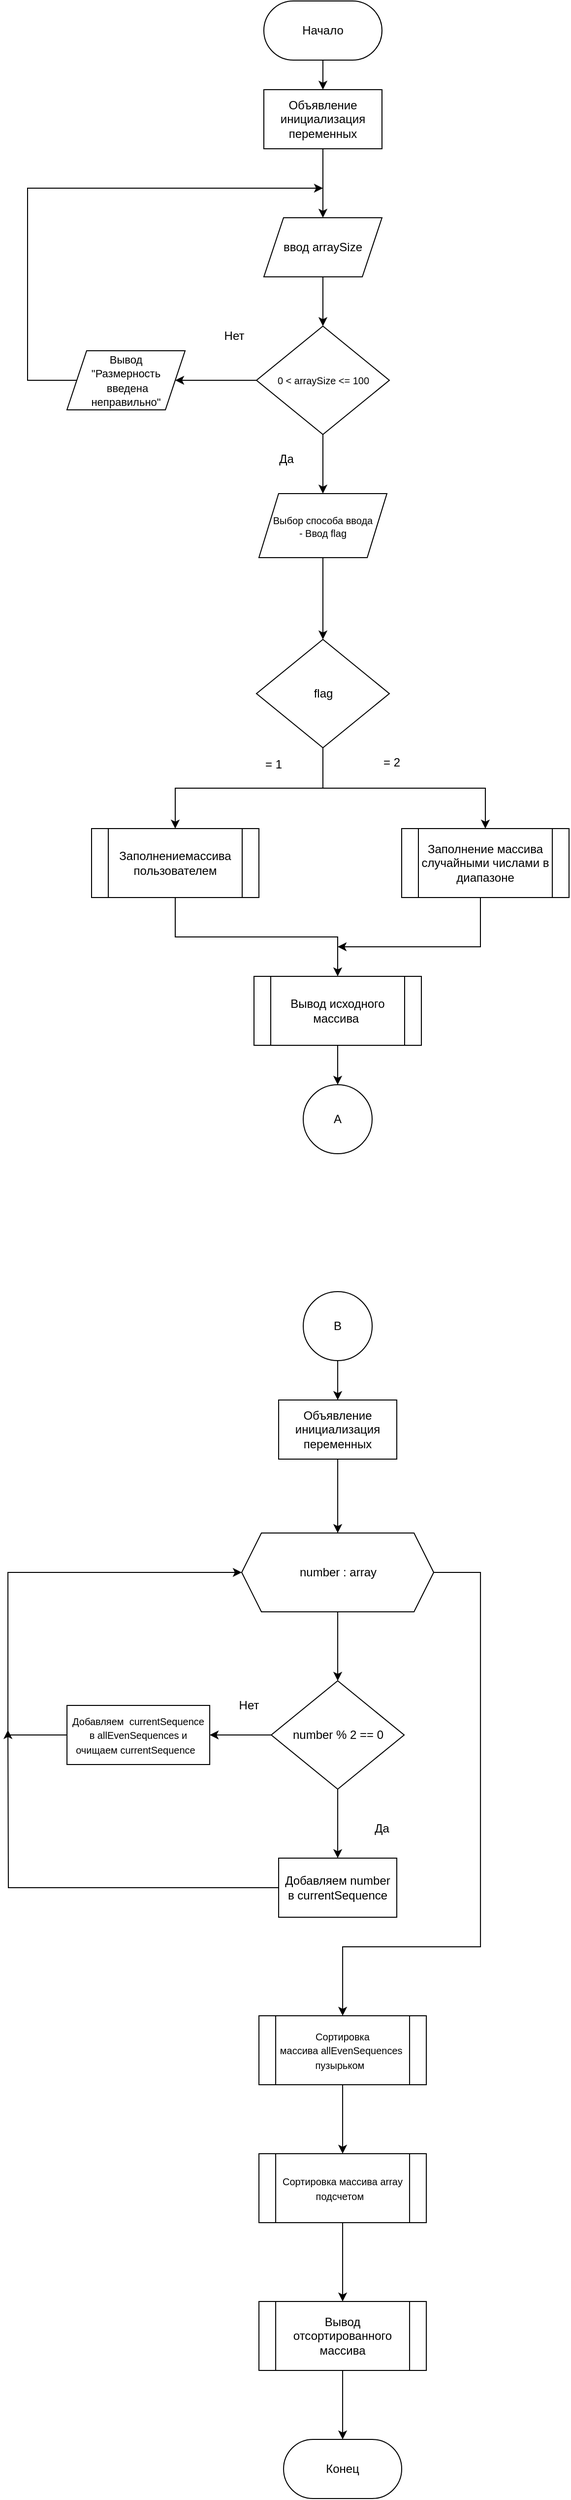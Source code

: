 <mxfile version="24.8.6">
  <diagram name="Страница — 1" id="WH3BdvgSFYpvYEeZCVCw">
    <mxGraphModel dx="1603" dy="885" grid="1" gridSize="10" guides="1" tooltips="1" connect="1" arrows="1" fold="1" page="1" pageScale="1" pageWidth="827" pageHeight="1169" math="0" shadow="0">
      <root>
        <mxCell id="0" />
        <mxCell id="1" parent="0" />
        <mxCell id="vzc5y1k5PjnZ1iydnmMH-1" style="edgeStyle=orthogonalEdgeStyle;rounded=0;orthogonalLoop=1;jettySize=auto;html=1;entryX=0.5;entryY=0;entryDx=0;entryDy=0;" edge="1" parent="1" source="vzc5y1k5PjnZ1iydnmMH-2" target="vzc5y1k5PjnZ1iydnmMH-31">
          <mxGeometry relative="1" as="geometry" />
        </mxCell>
        <mxCell id="vzc5y1k5PjnZ1iydnmMH-2" value="Начало" style="rounded=1;whiteSpace=wrap;html=1;arcSize=50;" vertex="1" parent="1">
          <mxGeometry x="360" y="30" width="120" height="60" as="geometry" />
        </mxCell>
        <mxCell id="vzc5y1k5PjnZ1iydnmMH-3" style="edgeStyle=orthogonalEdgeStyle;rounded=0;orthogonalLoop=1;jettySize=auto;html=1;entryX=0.5;entryY=0;entryDx=0;entryDy=0;" edge="1" parent="1" source="vzc5y1k5PjnZ1iydnmMH-4" target="vzc5y1k5PjnZ1iydnmMH-7">
          <mxGeometry relative="1" as="geometry" />
        </mxCell>
        <mxCell id="vzc5y1k5PjnZ1iydnmMH-4" value="ввод arraySize" style="shape=parallelogram;perimeter=parallelogramPerimeter;whiteSpace=wrap;html=1;fixedSize=1;" vertex="1" parent="1">
          <mxGeometry x="360" y="250" width="120" height="60" as="geometry" />
        </mxCell>
        <mxCell id="vzc5y1k5PjnZ1iydnmMH-5" style="edgeStyle=orthogonalEdgeStyle;rounded=0;orthogonalLoop=1;jettySize=auto;html=1;entryX=1;entryY=0.5;entryDx=0;entryDy=0;" edge="1" parent="1" source="vzc5y1k5PjnZ1iydnmMH-7" target="vzc5y1k5PjnZ1iydnmMH-9">
          <mxGeometry relative="1" as="geometry" />
        </mxCell>
        <mxCell id="vzc5y1k5PjnZ1iydnmMH-50" style="edgeStyle=orthogonalEdgeStyle;rounded=0;orthogonalLoop=1;jettySize=auto;html=1;entryX=0.5;entryY=0;entryDx=0;entryDy=0;" edge="1" parent="1" source="vzc5y1k5PjnZ1iydnmMH-7" target="vzc5y1k5PjnZ1iydnmMH-16">
          <mxGeometry relative="1" as="geometry" />
        </mxCell>
        <mxCell id="vzc5y1k5PjnZ1iydnmMH-7" value="&lt;font style=&quot;font-size: 10px;&quot;&gt;0 &amp;lt; arraySize &amp;lt;= 100&lt;/font&gt;" style="rhombus;whiteSpace=wrap;html=1;" vertex="1" parent="1">
          <mxGeometry x="352.5" y="360" width="135" height="110" as="geometry" />
        </mxCell>
        <mxCell id="vzc5y1k5PjnZ1iydnmMH-8" style="edgeStyle=orthogonalEdgeStyle;rounded=0;orthogonalLoop=1;jettySize=auto;html=1;exitX=0;exitY=0.5;exitDx=0;exitDy=0;" edge="1" parent="1" source="vzc5y1k5PjnZ1iydnmMH-9">
          <mxGeometry relative="1" as="geometry">
            <mxPoint x="420" y="220" as="targetPoint" />
            <Array as="points">
              <mxPoint x="120" y="415" />
              <mxPoint x="120" y="220" />
            </Array>
          </mxGeometry>
        </mxCell>
        <mxCell id="vzc5y1k5PjnZ1iydnmMH-9" value="&lt;font style=&quot;font-size: 11px;&quot;&gt;Вывод&lt;br&gt;&quot;&lt;/font&gt;&lt;span style=&quot;font-size: 11px;&quot;&gt;Размерность&lt;/span&gt;&lt;div&gt;&lt;span style=&quot;font-size: 11px;&quot;&gt;&amp;nbsp;введена неправильно&lt;/span&gt;&lt;span style=&quot;font-size: 11px; background-color: initial;&quot;&gt;&quot;&lt;/span&gt;&lt;/div&gt;" style="shape=parallelogram;perimeter=parallelogramPerimeter;whiteSpace=wrap;html=1;fixedSize=1;" vertex="1" parent="1">
          <mxGeometry x="160" y="385" width="120" height="60" as="geometry" />
        </mxCell>
        <mxCell id="vzc5y1k5PjnZ1iydnmMH-52" style="edgeStyle=orthogonalEdgeStyle;rounded=0;orthogonalLoop=1;jettySize=auto;html=1;entryX=0.5;entryY=0;entryDx=0;entryDy=0;" edge="1" parent="1" source="vzc5y1k5PjnZ1iydnmMH-16" target="vzc5y1k5PjnZ1iydnmMH-51">
          <mxGeometry relative="1" as="geometry" />
        </mxCell>
        <mxCell id="vzc5y1k5PjnZ1iydnmMH-16" value="&lt;font style=&quot;font-size: 10px;&quot;&gt;Выбор способа ввода&lt;/font&gt;&lt;div style=&quot;font-size: 10px;&quot;&gt;&lt;font style=&quot;font-size: 10px;&quot;&gt;- Ввод flag&lt;/font&gt;&lt;/div&gt;" style="shape=parallelogram;perimeter=parallelogramPerimeter;whiteSpace=wrap;html=1;fixedSize=1;" vertex="1" parent="1">
          <mxGeometry x="355" y="530" width="130" height="65" as="geometry" />
        </mxCell>
        <mxCell id="vzc5y1k5PjnZ1iydnmMH-22" value="Да" style="text;html=1;align=center;verticalAlign=middle;whiteSpace=wrap;rounded=0;" vertex="1" parent="1">
          <mxGeometry x="352.5" y="480" width="60" height="30" as="geometry" />
        </mxCell>
        <mxCell id="vzc5y1k5PjnZ1iydnmMH-23" value="Нет" style="text;html=1;align=center;verticalAlign=middle;whiteSpace=wrap;rounded=0;" vertex="1" parent="1">
          <mxGeometry x="300" y="355" width="60" height="30" as="geometry" />
        </mxCell>
        <mxCell id="vzc5y1k5PjnZ1iydnmMH-30" style="edgeStyle=orthogonalEdgeStyle;rounded=0;orthogonalLoop=1;jettySize=auto;html=1;entryX=0.5;entryY=0;entryDx=0;entryDy=0;" edge="1" parent="1" source="vzc5y1k5PjnZ1iydnmMH-31" target="vzc5y1k5PjnZ1iydnmMH-4">
          <mxGeometry relative="1" as="geometry" />
        </mxCell>
        <mxCell id="vzc5y1k5PjnZ1iydnmMH-31" value="Объявление инициализация переменных" style="rounded=0;whiteSpace=wrap;html=1;" vertex="1" parent="1">
          <mxGeometry x="360" y="120" width="120" height="60" as="geometry" />
        </mxCell>
        <mxCell id="vzc5y1k5PjnZ1iydnmMH-56" style="edgeStyle=orthogonalEdgeStyle;rounded=0;orthogonalLoop=1;jettySize=auto;html=1;entryX=0.5;entryY=0;entryDx=0;entryDy=0;" edge="1" parent="1" source="vzc5y1k5PjnZ1iydnmMH-51" target="vzc5y1k5PjnZ1iydnmMH-54">
          <mxGeometry relative="1" as="geometry" />
        </mxCell>
        <mxCell id="vzc5y1k5PjnZ1iydnmMH-57" style="edgeStyle=orthogonalEdgeStyle;rounded=0;orthogonalLoop=1;jettySize=auto;html=1;entryX=0.5;entryY=0;entryDx=0;entryDy=0;" edge="1" parent="1" target="vzc5y1k5PjnZ1iydnmMH-55">
          <mxGeometry relative="1" as="geometry">
            <mxPoint x="420" y="829" as="sourcePoint" />
            <mxPoint x="585" y="868" as="targetPoint" />
            <Array as="points">
              <mxPoint x="585" y="829" />
            </Array>
          </mxGeometry>
        </mxCell>
        <mxCell id="vzc5y1k5PjnZ1iydnmMH-51" value="&lt;font style=&quot;font-size: 12px;&quot;&gt;flag&lt;/font&gt;" style="rhombus;whiteSpace=wrap;html=1;" vertex="1" parent="1">
          <mxGeometry x="352.5" y="678" width="135" height="110" as="geometry" />
        </mxCell>
        <mxCell id="vzc5y1k5PjnZ1iydnmMH-61" style="edgeStyle=orthogonalEdgeStyle;rounded=0;orthogonalLoop=1;jettySize=auto;html=1;entryX=0.5;entryY=0;entryDx=0;entryDy=0;" edge="1" parent="1" source="vzc5y1k5PjnZ1iydnmMH-54" target="vzc5y1k5PjnZ1iydnmMH-60">
          <mxGeometry relative="1" as="geometry" />
        </mxCell>
        <mxCell id="vzc5y1k5PjnZ1iydnmMH-54" value="Заполнениемассива пользователем" style="shape=process;whiteSpace=wrap;html=1;backgroundOutline=1;" vertex="1" parent="1">
          <mxGeometry x="185" y="870" width="170" height="70" as="geometry" />
        </mxCell>
        <mxCell id="vzc5y1k5PjnZ1iydnmMH-62" style="edgeStyle=orthogonalEdgeStyle;rounded=0;orthogonalLoop=1;jettySize=auto;html=1;" edge="1" parent="1">
          <mxGeometry relative="1" as="geometry">
            <mxPoint x="435" y="990" as="targetPoint" />
            <mxPoint x="580" y="940.0" as="sourcePoint" />
            <Array as="points">
              <mxPoint x="580" y="990" />
            </Array>
          </mxGeometry>
        </mxCell>
        <mxCell id="vzc5y1k5PjnZ1iydnmMH-55" value="Заполнение массива случайными числами в диапазоне" style="shape=process;whiteSpace=wrap;html=1;backgroundOutline=1;" vertex="1" parent="1">
          <mxGeometry x="500" y="870" width="170" height="70" as="geometry" />
        </mxCell>
        <mxCell id="vzc5y1k5PjnZ1iydnmMH-58" value="= 1" style="text;html=1;align=center;verticalAlign=middle;whiteSpace=wrap;rounded=0;" vertex="1" parent="1">
          <mxGeometry x="340" y="790" width="60" height="30" as="geometry" />
        </mxCell>
        <mxCell id="vzc5y1k5PjnZ1iydnmMH-59" value="= 2" style="text;html=1;align=center;verticalAlign=middle;whiteSpace=wrap;rounded=0;" vertex="1" parent="1">
          <mxGeometry x="460" y="788" width="60" height="30" as="geometry" />
        </mxCell>
        <mxCell id="vzc5y1k5PjnZ1iydnmMH-90" style="edgeStyle=orthogonalEdgeStyle;rounded=0;orthogonalLoop=1;jettySize=auto;html=1;entryX=0.5;entryY=0;entryDx=0;entryDy=0;" edge="1" parent="1" source="vzc5y1k5PjnZ1iydnmMH-60" target="vzc5y1k5PjnZ1iydnmMH-89">
          <mxGeometry relative="1" as="geometry" />
        </mxCell>
        <mxCell id="vzc5y1k5PjnZ1iydnmMH-60" value="Вывод исходного массива&amp;nbsp;" style="shape=process;whiteSpace=wrap;html=1;backgroundOutline=1;" vertex="1" parent="1">
          <mxGeometry x="350" y="1020" width="170" height="70" as="geometry" />
        </mxCell>
        <mxCell id="vzc5y1k5PjnZ1iydnmMH-85" style="edgeStyle=orthogonalEdgeStyle;rounded=0;orthogonalLoop=1;jettySize=auto;html=1;entryX=0.5;entryY=0;entryDx=0;entryDy=0;" edge="1" parent="1" source="vzc5y1k5PjnZ1iydnmMH-63" target="vzc5y1k5PjnZ1iydnmMH-83">
          <mxGeometry relative="1" as="geometry" />
        </mxCell>
        <mxCell id="vzc5y1k5PjnZ1iydnmMH-63" value="&lt;font style=&quot;font-size: 10px;&quot;&gt;Сортировка массива&amp;nbsp;allEvenSequences&amp;nbsp; пузырьком&amp;nbsp;&amp;nbsp;&lt;/font&gt;" style="shape=process;whiteSpace=wrap;html=1;backgroundOutline=1;" vertex="1" parent="1">
          <mxGeometry x="355.03" y="2075" width="170" height="70" as="geometry" />
        </mxCell>
        <mxCell id="vzc5y1k5PjnZ1iydnmMH-66" style="edgeStyle=orthogonalEdgeStyle;rounded=0;orthogonalLoop=1;jettySize=auto;html=1;entryX=0.5;entryY=0;entryDx=0;entryDy=0;" edge="1" parent="1" source="vzc5y1k5PjnZ1iydnmMH-64" target="vzc5y1k5PjnZ1iydnmMH-65">
          <mxGeometry relative="1" as="geometry" />
        </mxCell>
        <mxCell id="vzc5y1k5PjnZ1iydnmMH-80" style="edgeStyle=orthogonalEdgeStyle;rounded=0;orthogonalLoop=1;jettySize=auto;html=1;entryX=0.5;entryY=0;entryDx=0;entryDy=0;" edge="1" parent="1" source="vzc5y1k5PjnZ1iydnmMH-64" target="vzc5y1k5PjnZ1iydnmMH-63">
          <mxGeometry relative="1" as="geometry">
            <mxPoint x="440.03" y="2025" as="targetPoint" />
            <Array as="points">
              <mxPoint x="580.03" y="1625" />
              <mxPoint x="580.03" y="2005" />
              <mxPoint x="440.03" y="2005" />
              <mxPoint x="440.03" y="2075" />
            </Array>
          </mxGeometry>
        </mxCell>
        <mxCell id="vzc5y1k5PjnZ1iydnmMH-64" value="number : array" style="shape=hexagon;perimeter=hexagonPerimeter2;whiteSpace=wrap;html=1;fixedSize=1;" vertex="1" parent="1">
          <mxGeometry x="337.53" y="1585" width="195" height="80" as="geometry" />
        </mxCell>
        <mxCell id="vzc5y1k5PjnZ1iydnmMH-71" style="edgeStyle=orthogonalEdgeStyle;rounded=0;orthogonalLoop=1;jettySize=auto;html=1;entryX=0.5;entryY=0;entryDx=0;entryDy=0;" edge="1" parent="1" source="vzc5y1k5PjnZ1iydnmMH-65" target="vzc5y1k5PjnZ1iydnmMH-70">
          <mxGeometry relative="1" as="geometry" />
        </mxCell>
        <mxCell id="vzc5y1k5PjnZ1iydnmMH-75" style="edgeStyle=orthogonalEdgeStyle;rounded=0;orthogonalLoop=1;jettySize=auto;html=1;entryX=1;entryY=0.5;entryDx=0;entryDy=0;" edge="1" parent="1" source="vzc5y1k5PjnZ1iydnmMH-65" target="vzc5y1k5PjnZ1iydnmMH-74">
          <mxGeometry relative="1" as="geometry" />
        </mxCell>
        <mxCell id="vzc5y1k5PjnZ1iydnmMH-65" value="&lt;font style=&quot;font-size: 12px;&quot;&gt;number % 2 == 0&lt;/font&gt;" style="rhombus;whiteSpace=wrap;html=1;" vertex="1" parent="1">
          <mxGeometry x="367.53" y="1735" width="135" height="110" as="geometry" />
        </mxCell>
        <mxCell id="vzc5y1k5PjnZ1iydnmMH-69" style="edgeStyle=orthogonalEdgeStyle;rounded=0;orthogonalLoop=1;jettySize=auto;html=1;" edge="1" parent="1" source="vzc5y1k5PjnZ1iydnmMH-67" target="vzc5y1k5PjnZ1iydnmMH-64">
          <mxGeometry relative="1" as="geometry" />
        </mxCell>
        <mxCell id="vzc5y1k5PjnZ1iydnmMH-67" value="Объявление инициализация переменных" style="rounded=0;whiteSpace=wrap;html=1;" vertex="1" parent="1">
          <mxGeometry x="375.03" y="1450" width="120" height="60" as="geometry" />
        </mxCell>
        <mxCell id="vzc5y1k5PjnZ1iydnmMH-79" style="edgeStyle=orthogonalEdgeStyle;rounded=0;orthogonalLoop=1;jettySize=auto;html=1;" edge="1" parent="1" source="vzc5y1k5PjnZ1iydnmMH-70">
          <mxGeometry relative="1" as="geometry">
            <mxPoint x="100.03" y="1785" as="targetPoint" />
          </mxGeometry>
        </mxCell>
        <mxCell id="vzc5y1k5PjnZ1iydnmMH-70" value="Добавляем number в&amp;nbsp;currentSequence" style="rounded=0;whiteSpace=wrap;html=1;" vertex="1" parent="1">
          <mxGeometry x="375.03" y="1915" width="120" height="60" as="geometry" />
        </mxCell>
        <mxCell id="vzc5y1k5PjnZ1iydnmMH-72" value="Да" style="text;html=1;align=center;verticalAlign=middle;whiteSpace=wrap;rounded=0;" vertex="1" parent="1">
          <mxGeometry x="450.03" y="1870" width="60" height="30" as="geometry" />
        </mxCell>
        <mxCell id="vzc5y1k5PjnZ1iydnmMH-73" value="Нет" style="text;html=1;align=center;verticalAlign=middle;whiteSpace=wrap;rounded=0;" vertex="1" parent="1">
          <mxGeometry x="315.03" y="1745" width="60" height="30" as="geometry" />
        </mxCell>
        <mxCell id="vzc5y1k5PjnZ1iydnmMH-77" style="edgeStyle=orthogonalEdgeStyle;rounded=0;orthogonalLoop=1;jettySize=auto;html=1;entryX=0;entryY=0.5;entryDx=0;entryDy=0;" edge="1" parent="1" source="vzc5y1k5PjnZ1iydnmMH-74" target="vzc5y1k5PjnZ1iydnmMH-64">
          <mxGeometry relative="1" as="geometry">
            <Array as="points">
              <mxPoint x="100.03" y="1790" />
              <mxPoint x="100.03" y="1625" />
            </Array>
          </mxGeometry>
        </mxCell>
        <mxCell id="vzc5y1k5PjnZ1iydnmMH-74" value="&lt;font style=&quot;font-size: 10px;&quot;&gt;Добавляем&amp;nbsp; currentSequence в&amp;nbsp;allEvenSequences и очищаем currentSequence&amp;nbsp;&amp;nbsp;&lt;/font&gt;" style="rounded=0;whiteSpace=wrap;html=1;" vertex="1" parent="1">
          <mxGeometry x="160.03" y="1760" width="145" height="60" as="geometry" />
        </mxCell>
        <mxCell id="vzc5y1k5PjnZ1iydnmMH-82" value="Конец" style="rounded=1;whiteSpace=wrap;html=1;arcSize=50;" vertex="1" parent="1">
          <mxGeometry x="380.03" y="2505" width="120" height="60" as="geometry" />
        </mxCell>
        <mxCell id="vzc5y1k5PjnZ1iydnmMH-86" style="edgeStyle=orthogonalEdgeStyle;rounded=0;orthogonalLoop=1;jettySize=auto;html=1;entryX=0.5;entryY=0;entryDx=0;entryDy=0;" edge="1" parent="1" source="vzc5y1k5PjnZ1iydnmMH-83" target="vzc5y1k5PjnZ1iydnmMH-84">
          <mxGeometry relative="1" as="geometry" />
        </mxCell>
        <mxCell id="vzc5y1k5PjnZ1iydnmMH-83" value="&lt;font style=&quot;font-size: 10px;&quot;&gt;Сортировка массива array подсчетом&amp;nbsp;&amp;nbsp;&lt;/font&gt;" style="shape=process;whiteSpace=wrap;html=1;backgroundOutline=1;" vertex="1" parent="1">
          <mxGeometry x="355.03" y="2215" width="170" height="70" as="geometry" />
        </mxCell>
        <mxCell id="vzc5y1k5PjnZ1iydnmMH-87" style="edgeStyle=orthogonalEdgeStyle;rounded=0;orthogonalLoop=1;jettySize=auto;html=1;entryX=0.5;entryY=0;entryDx=0;entryDy=0;" edge="1" parent="1" source="vzc5y1k5PjnZ1iydnmMH-84" target="vzc5y1k5PjnZ1iydnmMH-82">
          <mxGeometry relative="1" as="geometry" />
        </mxCell>
        <mxCell id="vzc5y1k5PjnZ1iydnmMH-84" value="Вывод отсортированного массива" style="shape=process;whiteSpace=wrap;html=1;backgroundOutline=1;" vertex="1" parent="1">
          <mxGeometry x="355.03" y="2365" width="170" height="70" as="geometry" />
        </mxCell>
        <mxCell id="vzc5y1k5PjnZ1iydnmMH-91" style="edgeStyle=orthogonalEdgeStyle;rounded=0;orthogonalLoop=1;jettySize=auto;html=1;entryX=0.5;entryY=0;entryDx=0;entryDy=0;" edge="1" parent="1" source="vzc5y1k5PjnZ1iydnmMH-88" target="vzc5y1k5PjnZ1iydnmMH-67">
          <mxGeometry relative="1" as="geometry" />
        </mxCell>
        <mxCell id="vzc5y1k5PjnZ1iydnmMH-88" value="B" style="ellipse;whiteSpace=wrap;html=1;aspect=fixed;" vertex="1" parent="1">
          <mxGeometry x="400.03" y="1340" width="70" height="70" as="geometry" />
        </mxCell>
        <mxCell id="vzc5y1k5PjnZ1iydnmMH-89" value="A" style="ellipse;whiteSpace=wrap;html=1;aspect=fixed;" vertex="1" parent="1">
          <mxGeometry x="400" y="1130" width="70" height="70" as="geometry" />
        </mxCell>
      </root>
    </mxGraphModel>
  </diagram>
</mxfile>
